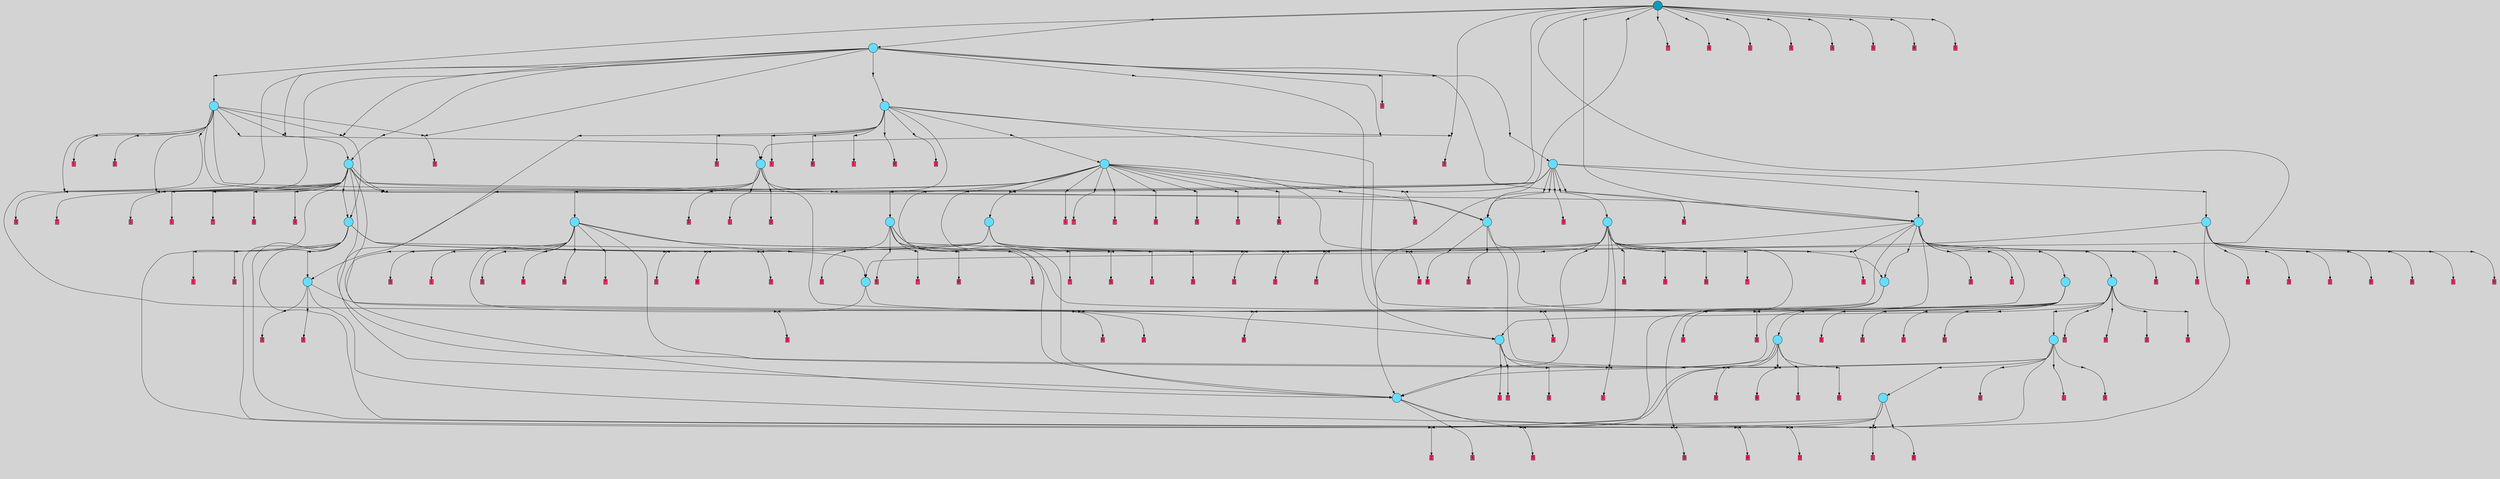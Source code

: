 // File exported with GEGELATI v1.3.1
// On the 2024-07-09 17:36:09
// With the MARL::MarlTPGGraphDotExporter
digraph{
	graph[pad = "0.212, 0.055" bgcolor = lightgray]
	node[shape=circle style = filled label = ""]
		T4 [fillcolor="#66ddff"]
		T5 [fillcolor="#66ddff"]
		T81 [fillcolor="#66ddff"]
		T149 [fillcolor="#66ddff"]
		T164 [fillcolor="#66ddff"]
		T185 [fillcolor="#66ddff"]
		T302 [fillcolor="#66ddff"]
		T334 [fillcolor="#66ddff"]
		T389 [fillcolor="#66ddff"]
		T524 [fillcolor="#66ddff"]
		T528 [fillcolor="#66ddff"]
		T543 [fillcolor="#66ddff"]
		T568 [fillcolor="#66ddff"]
		T618 [fillcolor="#66ddff"]
		T699 [fillcolor="#66ddff"]
		T707 [fillcolor="#66ddff"]
		T760 [fillcolor="#66ddff"]
		T887 [fillcolor="#66ddff"]
		T1164 [fillcolor="#66ddff"]
		T1495 [fillcolor="#66ddff"]
		T1861 [fillcolor="#66ddff"]
		T1899 [fillcolor="#66ddff"]
		T2012 [fillcolor="#66ddff"]
		T2360 [fillcolor="#66ddff"]
		T2849 [fillcolor="#66ddff"]
		T3257 [fillcolor="#1199bb"]
		P37581 [fillcolor="#cccccc" shape=point] //
		I37581 [shape=box style=invis label="5|4&4|1#4|3&#92;n6|0&4|6#0|3&#92;n8|3&4|5#3|3&#92;n8|0&4|0#2|7&#92;n1|0&3|3#2|1&#92;n7|0&1|6#1|6&#92;n2|5&0|4#1|7&#92;n2|5&4|4#4|2&#92;n"]
		P37581 -> I37581[style=invis]
		A25463 [fillcolor="#ff3366" shape=box margin=0.03 width=0 height=0 label="4"]
		T4 -> P37581 -> A25463
		P37582 [fillcolor="#cccccc" shape=point] //
		I37582 [shape=box style=invis label="6|6&4|7#3|2&#92;n2|4&1|0#3|6&#92;n3|3&2|1#3|7&#92;n6|4&4|1#1|3&#92;n7|1&1|2#4|1&#92;n2|3&2|2#2|1&#92;n5|4&2|7#3|4&#92;n3|7&0|5#3|1&#92;n"]
		P37582 -> I37582[style=invis]
		A25464 [fillcolor="#ff3366" shape=box margin=0.03 width=0 height=0 label="5"]
		T4 -> P37582 -> A25464
		P37583 [fillcolor="#cccccc" shape=point] //
		I37583 [shape=box style=invis label="1|6&4|3#1|7&#92;n1|3&0|6#3|3&#92;n2|6&3|3#1|2&#92;n5|6&2|2#3|0&#92;n4|6&3|7#0|1&#92;n3|2&4|2#2|1&#92;n8|3&1|6#4|3&#92;n"]
		P37583 -> I37583[style=invis]
		A25465 [fillcolor="#ff3366" shape=box margin=0.03 width=0 height=0 label="5"]
		T5 -> P37583 -> A25465
		P37584 [fillcolor="#cccccc" shape=point] //
		I37584 [shape=box style=invis label="1|1&3|6#1|4&#92;n7|0&2|0#1|6&#92;n8|4&3|5#1|0&#92;n5|4&0|4#2|7&#92;n4|1&0|5#1|4&#92;n0|7&2|3#0|4&#92;n"]
		P37584 -> I37584[style=invis]
		A25466 [fillcolor="#ff3366" shape=box margin=0.03 width=0 height=0 label="6"]
		T5 -> P37584 -> A25466
		P37585 [fillcolor="#cccccc" shape=point] //
		I37585 [shape=box style=invis label="2|3&0|6#0|0&#92;n4|3&3|1#0|7&#92;n6|3&3|4#2|1&#92;n4|5&2|1#3|1&#92;n1|1&2|2#3|2&#92;n0|6&3|6#3|7&#92;n4|6&4|2#3|4&#92;n2|4&3|1#3|4&#92;n2|3&3|3#4|6&#92;n"]
		P37585 -> I37585[style=invis]
		A25467 [fillcolor="#ff3366" shape=box margin=0.03 width=0 height=0 label="3"]
		T4 -> P37585 -> A25467
		P37586 [fillcolor="#cccccc" shape=point] //
		I37586 [shape=box style=invis label="6|2&4|0#0|0&#92;n6|1&1|4#0|6&#92;n2|4&3|1#1|6&#92;n2|1&1|3#4|3&#92;n6|4&1|7#0|2&#92;n7|2&0|3#4|5&#92;n5|7&1|4#0|1&#92;n0|2&2|6#1|4&#92;n7|1&1|0#1|7&#92;n2|7&3|3#1|4&#92;n"]
		P37586 -> I37586[style=invis]
		A25468 [fillcolor="#ff3366" shape=box margin=0.03 width=0 height=0 label="1"]
		T81 -> P37586 -> A25468
		P37587 [fillcolor="#cccccc" shape=point] //
		I37587 [shape=box style=invis label="2|6&3|0#1|7&#92;n2|6&2|5#4|5&#92;n7|4&4|3#2|0&#92;n8|0&4|2#2|3&#92;n5|4&0|6#3|4&#92;n3|0&0|2#1|7&#92;n"]
		P37587 -> I37587[style=invis]
		A25469 [fillcolor="#ff3366" shape=box margin=0.03 width=0 height=0 label="2"]
		T81 -> P37587 -> A25469
		P37588 [fillcolor="#cccccc" shape=point] //
		I37588 [shape=box style=invis label="3|1&0|4#3|4&#92;n1|2&4|5#2|0&#92;n6|4&2|5#3|5&#92;n"]
		P37588 -> I37588[style=invis]
		A25470 [fillcolor="#ff3366" shape=box margin=0.03 width=0 height=0 label="6"]
		T81 -> P37588 -> A25470
		P37589 [fillcolor="#cccccc" shape=point] //
		I37589 [shape=box style=invis label="6|3&0|5#4|2&#92;n5|7&4|5#3|7&#92;n"]
		P37589 -> I37589[style=invis]
		A25471 [fillcolor="#ff3366" shape=box margin=0.03 width=0 height=0 label="3"]
		T81 -> P37589 -> A25471
		P37590 [fillcolor="#cccccc" shape=point] //
		I37590 [shape=box style=invis label="3|0&2|1#1|2&#92;n"]
		P37590 -> I37590[style=invis]
		A25472 [fillcolor="#ff3366" shape=box margin=0.03 width=0 height=0 label="8"]
		T81 -> P37590 -> A25472
		P37591 [fillcolor="#cccccc" shape=point] //
		I37591 [shape=box style=invis label="5|1&2|0#4|2&#92;n1|3&0|4#2|6&#92;n5|4&2|3#1|1&#92;n3|6&0|5#0|4&#92;n2|4&1|6#0|4&#92;n5|3&4|0#3|1&#92;n0|1&4|3#3|4&#92;n6|2&1|3#4|3&#92;n"]
		P37591 -> I37591[style=invis]
		A25473 [fillcolor="#ff3366" shape=box margin=0.03 width=0 height=0 label="4"]
		T149 -> P37591 -> A25473
		P37592 [fillcolor="#cccccc" shape=point] //
		I37592 [shape=box style=invis label="1|0&2|2#0|7&#92;n8|2&1|1#4|1&#92;n3|7&0|7#2|4&#92;n0|3&2|3#1|6&#92;n2|4&3|0#1|5&#92;n6|3&3|4#3|1&#92;n3|4&3|3#3|4&#92;n2|3&3|2#2|1&#92;n"]
		P37592 -> I37592[style=invis]
		A25474 [fillcolor="#ff3366" shape=box margin=0.03 width=0 height=0 label="3"]
		T149 -> P37592 -> A25474
		T149 -> P37582
		P37593 [fillcolor="#cccccc" shape=point] //
		I37593 [shape=box style=invis label="0|1&2|6#3|5&#92;n2|0&4|2#2|1&#92;n"]
		P37593 -> I37593[style=invis]
		A25475 [fillcolor="#ff3366" shape=box margin=0.03 width=0 height=0 label="8"]
		T164 -> P37593 -> A25475
		P37594 [fillcolor="#cccccc" shape=point] //
		I37594 [shape=box style=invis label="6|3&0|5#4|2&#92;n5|7&4|5#3|7&#92;n4|2&2|4#1|3&#92;n"]
		P37594 -> I37594[style=invis]
		A25476 [fillcolor="#ff3366" shape=box margin=0.03 width=0 height=0 label="3"]
		T164 -> P37594 -> A25476
		P37595 [fillcolor="#cccccc" shape=point] //
		I37595 [shape=box style=invis label="5|7&4|5#3|7&#92;n8|6&3|6#0|1&#92;n"]
		P37595 -> I37595[style=invis]
		A25477 [fillcolor="#ff3366" shape=box margin=0.03 width=0 height=0 label="3"]
		T164 -> P37595 -> A25477
		T164 -> P37586
		T185 -> P37586
		P37596 [fillcolor="#cccccc" shape=point] //
		I37596 [shape=box style=invis label="2|6&3|0#1|2&#92;n2|6&2|5#4|5&#92;n7|4&4|3#2|0&#92;n3|0&0|2#1|7&#92;n5|4&0|6#3|4&#92;n8|0&4|2#2|3&#92;n"]
		P37596 -> I37596[style=invis]
		T185 -> P37596 -> T81
		P37597 [fillcolor="#cccccc" shape=point] //
		I37597 [shape=box style=invis label="6|2&4|0#0|0&#92;n6|1&1|4#0|6&#92;n2|4&3|0#1|6&#92;n2|1&1|3#4|3&#92;n6|4&1|7#0|2&#92;n2|7&3|3#1|4&#92;n5|7&1|4#0|1&#92;n0|2&2|6#1|4&#92;n7|1&1|0#1|7&#92;n7|2&0|3#4|5&#92;n"]
		P37597 -> I37597[style=invis]
		A25478 [fillcolor="#ff3366" shape=box margin=0.03 width=0 height=0 label="1"]
		T185 -> P37597 -> A25478
		P37598 [fillcolor="#cccccc" shape=point] //
		I37598 [shape=box style=invis label="5|1&4|5#3|7&#92;n3|7&2|0#4|3&#92;n6|0&4|2#2|5&#92;n"]
		P37598 -> I37598[style=invis]
		A25479 [fillcolor="#ff3366" shape=box margin=0.03 width=0 height=0 label="3"]
		T185 -> P37598 -> A25479
		P37599 [fillcolor="#cccccc" shape=point] //
		I37599 [shape=box style=invis label="3|5&3|7#0|1&#92;n4|1&0|7#4|5&#92;n1|3&1|4#2|3&#92;n1|1&0|2#3|4&#92;n7|3&3|3#0|1&#92;n3|7&2|7#2|6&#92;n3|3&2|3#4|0&#92;n1|3&0|3#2|5&#92;n8|2&0|5#1|4&#92;n6|7&1|7#0|6&#92;n"]
		P37599 -> I37599[style=invis]
		A25480 [fillcolor="#ff3366" shape=box margin=0.03 width=0 height=0 label="0"]
		T185 -> P37599 -> A25480
		P37600 [fillcolor="#cccccc" shape=point] //
		I37600 [shape=box style=invis label="3|1&2|4#0|7&#92;n6|6&3|4#2|3&#92;n"]
		P37600 -> I37600[style=invis]
		A25481 [fillcolor="#ff3366" shape=box margin=0.03 width=0 height=0 label="0"]
		T185 -> P37600 -> A25481
		P37601 [fillcolor="#cccccc" shape=point] //
		I37601 [shape=box style=invis label="3|3&2|1#1|2&#92;n"]
		P37601 -> I37601[style=invis]
		A25482 [fillcolor="#ff3366" shape=box margin=0.03 width=0 height=0 label="8"]
		T185 -> P37601 -> A25482
		P37602 [fillcolor="#cccccc" shape=point] //
		I37602 [shape=box style=invis label="6|2&4|4#1|1&#92;n3|0&2|1#3|2&#92;n"]
		P37602 -> I37602[style=invis]
		A25483 [fillcolor="#ff3366" shape=box margin=0.03 width=0 height=0 label="8"]
		T302 -> P37602 -> A25483
		T302 -> P37585
		P37603 [fillcolor="#cccccc" shape=point] //
		I37603 [shape=box style=invis label="1|0&2|2#0|7&#92;n6|3&3|4#3|1&#92;n3|7&0|7#2|0&#92;n2|4&3|0#1|5&#92;n8|2&1|1#4|1&#92;n3|4&3|3#3|4&#92;n2|3&3|2#2|1&#92;n"]
		P37603 -> I37603[style=invis]
		A25484 [fillcolor="#ff3366" shape=box margin=0.03 width=0 height=0 label="3"]
		T302 -> P37603 -> A25484
		T302 -> P37600
		P37604 [fillcolor="#cccccc" shape=point] //
		I37604 [shape=box style=invis label="3|4&1|0#2|0&#92;n6|3&1|6#3|2&#92;n2|7&3|3#3|1&#92;n1|1&2|0#1|7&#92;n0|6&0|6#2|4&#92;n8|2&4|3#3|7&#92;n1|0&0|6#3|0&#92;n"]
		P37604 -> I37604[style=invis]
		A25485 [fillcolor="#ff3366" shape=box margin=0.03 width=0 height=0 label="1"]
		T334 -> P37604 -> A25485
		T334 -> P37587
		T334 -> P37587
		T334 -> P37601
		P37605 [fillcolor="#cccccc" shape=point] //
		I37605 [shape=box style=invis label="6|3&3|0#2|6&#92;n"]
		P37605 -> I37605[style=invis]
		T334 -> P37605 -> T149
		P37606 [fillcolor="#cccccc" shape=point] //
		I37606 [shape=box style=invis label="8|4&1|5#1|0&#92;n7|0&2|0#1|6&#92;n1|1&3|6#1|4&#92;n5|4&0|4#2|7&#92;n0|7&2|3#0|4&#92;n"]
		P37606 -> I37606[style=invis]
		A25486 [fillcolor="#ff3366" shape=box margin=0.03 width=0 height=0 label="6"]
		T334 -> P37606 -> A25486
		P37607 [fillcolor="#cccccc" shape=point] //
		I37607 [shape=box style=invis label="0|1&4|2#0|4&#92;n2|0&4|5#2|4&#92;n6|3&2|3#4|7&#92;n2|3&4|5#0|7&#92;n"]
		P37607 -> I37607[style=invis]
		A25487 [fillcolor="#ff3366" shape=box margin=0.03 width=0 height=0 label="7"]
		T389 -> P37607 -> A25487
		P37608 [fillcolor="#cccccc" shape=point] //
		I37608 [shape=box style=invis label="5|3&4|5#3|7&#92;n"]
		P37608 -> I37608[style=invis]
		A25488 [fillcolor="#ff3366" shape=box margin=0.03 width=0 height=0 label="3"]
		T389 -> P37608 -> A25488
		P37609 [fillcolor="#cccccc" shape=point] //
		I37609 [shape=box style=invis label="1|2&2|5#2|0&#92;n0|3&1|2#2|0&#92;n2|5&0|6#1|3&#92;n6|6&2|5#0|6&#92;n2|0&2|0#1|2&#92;n5|7&3|4#3|0&#92;n6|5&0|2#2|4&#92;n3|2&4|7#1|2&#92;n7|7&0|0#3|2&#92;n"]
		P37609 -> I37609[style=invis]
		A25489 [fillcolor="#ff3366" shape=box margin=0.03 width=0 height=0 label="1"]
		T389 -> P37609 -> A25489
		P37610 [fillcolor="#cccccc" shape=point] //
		I37610 [shape=box style=invis label="8|1&3|2#4|0&#92;n7|0&3|6#4|2&#92;n6|4&0|6#4|6&#92;n7|3&1|3#4|3&#92;n2|4&3|7#1|6&#92;n"]
		P37610 -> I37610[style=invis]
		A25490 [fillcolor="#ff3366" shape=box margin=0.03 width=0 height=0 label="1"]
		T389 -> P37610 -> A25490
		P37611 [fillcolor="#cccccc" shape=point] //
		I37611 [shape=box style=invis label="1|0&2|1#0|5&#92;n5|3&0|7#1|6&#92;n"]
		P37611 -> I37611[style=invis]
		A25491 [fillcolor="#ff3366" shape=box margin=0.03 width=0 height=0 label="7"]
		T524 -> P37611 -> A25491
		P37612 [fillcolor="#cccccc" shape=point] //
		I37612 [shape=box style=invis label="7|0&2|6#2|7&#92;n3|2&1|0#1|1&#92;n"]
		P37612 -> I37612[style=invis]
		A25492 [fillcolor="#ff3366" shape=box margin=0.03 width=0 height=0 label="3"]
		T524 -> P37612 -> A25492
		P37613 [fillcolor="#cccccc" shape=point] //
		I37613 [shape=box style=invis label="8|0&1|2#3|3&#92;n0|0&0|2#2|6&#92;n"]
		P37613 -> I37613[style=invis]
		A25493 [fillcolor="#ff3366" shape=box margin=0.03 width=0 height=0 label="0"]
		T524 -> P37613 -> A25493
		P37614 [fillcolor="#cccccc" shape=point] //
		I37614 [shape=box style=invis label="3|5&0|1#0|6&#92;n3|7&4|1#1|2&#92;n5|0&0|4#3|4&#92;n"]
		P37614 -> I37614[style=invis]
		T524 -> P37614 -> T185
		P37615 [fillcolor="#cccccc" shape=point] //
		I37615 [shape=box style=invis label="2|1&0|6#1|0&#92;n3|0&3|7#4|4&#92;n2|7&3|3#4|5&#92;n1|1&2|2#3|7&#92;n6|3&3|4#2|1&#92;n2|5&3|1#4|4&#92;n4|5&2|1#3|1&#92;n2|3&3|3#4|6&#92;n"]
		P37615 -> I37615[style=invis]
		A25494 [fillcolor="#ff3366" shape=box margin=0.03 width=0 height=0 label="3"]
		T524 -> P37615 -> A25494
		P37616 [fillcolor="#cccccc" shape=point] //
		I37616 [shape=box style=invis label="2|3&2|6#0|0&#92;n4|3&3|1#0|7&#92;n6|3&3|4#2|1&#92;n1|1&2|2#3|2&#92;n0|6&3|6#3|7&#92;n2|3&3|3#4|6&#92;n2|4&3|1#3|4&#92;n4|6&4|2#3|4&#92;n"]
		P37616 -> I37616[style=invis]
		A25495 [fillcolor="#ff3366" shape=box margin=0.03 width=0 height=0 label="3"]
		T524 -> P37616 -> A25495
		P37617 [fillcolor="#cccccc" shape=point] //
		I37617 [shape=box style=invis label="7|6&1|7#0|0&#92;n3|7&1|5#2|3&#92;n8|4&3|5#1|0&#92;n4|1&0|5#1|4&#92;n7|0&2|0#1|6&#92;n4|7&2|3#1|4&#92;n"]
		P37617 -> I37617[style=invis]
		T524 -> P37617 -> T389
		P37618 [fillcolor="#cccccc" shape=point] //
		I37618 [shape=box style=invis label="6|2&1|3#4|3&#92;n0|3&4|2#4|5&#92;n1|3&0|4#2|6&#92;n5|4&2|3#1|1&#92;n3|6&0|5#0|4&#92;n2|4&1|6#0|4&#92;n5|3&4|0#3|1&#92;n0|1&4|3#3|4&#92;n5|1&2|0#3|2&#92;n"]
		P37618 -> I37618[style=invis]
		A25496 [fillcolor="#ff3366" shape=box margin=0.03 width=0 height=0 label="4"]
		T528 -> P37618 -> A25496
		P37619 [fillcolor="#cccccc" shape=point] //
		I37619 [shape=box style=invis label="7|6&3|7#0|3&#92;n1|0&4|6#4|3&#92;n"]
		P37619 -> I37619[style=invis]
		T528 -> P37619 -> T334
		P37620 [fillcolor="#cccccc" shape=point] //
		I37620 [shape=box style=invis label="8|4&3|4#1|1&#92;n1|0&3|6#2|2&#92;n8|4&3|3#3|3&#92;n"]
		P37620 -> I37620[style=invis]
		A25497 [fillcolor="#ff3366" shape=box margin=0.03 width=0 height=0 label="3"]
		T528 -> P37620 -> A25497
		P37621 [fillcolor="#cccccc" shape=point] //
		I37621 [shape=box style=invis label="3|0&3|5#2|2&#92;n1|3&2|4#3|3&#92;n"]
		P37621 -> I37621[style=invis]
		A25498 [fillcolor="#ff3366" shape=box margin=0.03 width=0 height=0 label="3"]
		T528 -> P37621 -> A25498
		P37622 [fillcolor="#cccccc" shape=point] //
		I37622 [shape=box style=invis label="5|0&1|4#2|2&#92;n6|6&0|4#0|7&#92;n"]
		P37622 -> I37622[style=invis]
		A25499 [fillcolor="#ff3366" shape=box margin=0.03 width=0 height=0 label="0"]
		T528 -> P37622 -> A25499
		P37623 [fillcolor="#cccccc" shape=point] //
		I37623 [shape=box style=invis label="4|7&2|5#3|1&#92;n7|4&1|3#1|0&#92;n5|4&2|7#3|4&#92;n1|0&0|0#4|5&#92;n4|4&1|0#3|6&#92;n5|3&2|7#1|5&#92;n6|6&4|7#3|2&#92;n0|3&2|1#3|7&#92;n2|2&0|0#1|1&#92;n"]
		P37623 -> I37623[style=invis]
		A25500 [fillcolor="#ff3366" shape=box margin=0.03 width=0 height=0 label="5"]
		T528 -> P37623 -> A25500
		T528 -> P37585
		P37624 [fillcolor="#cccccc" shape=point] //
		I37624 [shape=box style=invis label="8|7&3|7#0|6&#92;n6|6&2|4#4|0&#92;n"]
		P37624 -> I37624[style=invis]
		A25501 [fillcolor="#ff3366" shape=box margin=0.03 width=0 height=0 label="2"]
		T543 -> P37624 -> A25501
		P37625 [fillcolor="#cccccc" shape=point] //
		I37625 [shape=box style=invis label="0|6&3|6#3|7&#92;n2|4&0|6#0|0&#92;n6|3&3|4#2|1&#92;n4|0&2|1#4|1&#92;n1|1&2|2#3|2&#92;n2|3&3|3#4|6&#92;n4|6&4|2#3|4&#92;n"]
		P37625 -> I37625[style=invis]
		A25502 [fillcolor="#ff3366" shape=box margin=0.03 width=0 height=0 label="3"]
		T543 -> P37625 -> A25502
		P37626 [fillcolor="#cccccc" shape=point] //
		I37626 [shape=box style=invis label="4|3&1|6#4|3&#92;n1|6&4|3#1|7&#92;n8|4&0|0#1|1&#92;n0|0&0|0#2|2&#92;n2|4&3|3#1|2&#92;n3|5&1|3#1|7&#92;n4|6&3|7#0|1&#92;n5|6&2|2#3|0&#92;n"]
		P37626 -> I37626[style=invis]
		A25503 [fillcolor="#ff3366" shape=box margin=0.03 width=0 height=0 label="5"]
		T543 -> P37626 -> A25503
		P37627 [fillcolor="#cccccc" shape=point] //
		I37627 [shape=box style=invis label="7|3&0|0#0|6&#92;n8|6&4|0#3|3&#92;n5|0&1|5#4|2&#92;n7|6&3|6#0|4&#92;n"]
		P37627 -> I37627[style=invis]
		A25504 [fillcolor="#ff3366" shape=box margin=0.03 width=0 height=0 label="7"]
		T543 -> P37627 -> A25504
		P37628 [fillcolor="#cccccc" shape=point] //
		I37628 [shape=box style=invis label="3|2&3|6#0|2&#92;n0|0&0|3#2|5&#92;n"]
		P37628 -> I37628[style=invis]
		A25505 [fillcolor="#ff3366" shape=box margin=0.03 width=0 height=0 label="7"]
		T543 -> P37628 -> A25505
		P37629 [fillcolor="#cccccc" shape=point] //
		I37629 [shape=box style=invis label="4|1&0|1#1|1&#92;n0|3&2|4#1|6&#92;n8|6&3|0#2|7&#92;n2|0&2|7#4|0&#92;n"]
		P37629 -> I37629[style=invis]
		A25506 [fillcolor="#ff3366" shape=box margin=0.03 width=0 height=0 label="8"]
		T543 -> P37629 -> A25506
		T543 -> P37618
		T568 -> P37628
		P37630 [fillcolor="#cccccc" shape=point] //
		I37630 [shape=box style=invis label="5|2&1|2#2|1&#92;n5|5&4|1#2|1&#92;n0|1&2|4#0|2&#92;n6|0&2|7#0|1&#92;n4|2&4|0#3|0&#92;n0|2&0|0#1|4&#92;n7|2&0|6#1|4&#92;n3|4&1|4#4|4&#92;n"]
		P37630 -> I37630[style=invis]
		A25507 [fillcolor="#ff3366" shape=box margin=0.03 width=0 height=0 label="0"]
		T568 -> P37630 -> A25507
		P37631 [fillcolor="#cccccc" shape=point] //
		I37631 [shape=box style=invis label="6|4&1|7#0|2&#92;n5|2&1|1#1|1&#92;n6|1&1|4#0|6&#92;n2|0&3|1#1|6&#92;n2|1&1|3#4|3&#92;n7|1&1|0#1|7&#92;n5|7&1|4#0|1&#92;n0|2&2|6#1|4&#92;n7|4&0|3#4|5&#92;n2|7&3|3#1|4&#92;n"]
		P37631 -> I37631[style=invis]
		A25508 [fillcolor="#ff3366" shape=box margin=0.03 width=0 height=0 label="1"]
		T568 -> P37631 -> A25508
		P37632 [fillcolor="#cccccc" shape=point] //
		I37632 [shape=box style=invis label="7|7&1|2#1|6&#92;n0|0&0|7#2|1&#92;n"]
		P37632 -> I37632[style=invis]
		A25509 [fillcolor="#ff3366" shape=box margin=0.03 width=0 height=0 label="0"]
		T568 -> P37632 -> A25509
		P37633 [fillcolor="#cccccc" shape=point] //
		I37633 [shape=box style=invis label="8|3&1|6#4|3&#92;n2|4&3|3#1|2&#92;n1|7&0|7#3|5&#92;n8|4&0|0#4|1&#92;n0|0&0|0#2|2&#92;n3|5&4|5#4|5&#92;n1|6&4|3#1|7&#92;n4|6&3|7#0|1&#92;n5|6&2|2#3|0&#92;n"]
		P37633 -> I37633[style=invis]
		A25510 [fillcolor="#ff3366" shape=box margin=0.03 width=0 height=0 label="5"]
		T568 -> P37633 -> A25510
		P37634 [fillcolor="#cccccc" shape=point] //
		I37634 [shape=box style=invis label="2|3&3|5#4|0&#92;n4|5&3|6#2|2&#92;n3|6&2|0#0|7&#92;n8|0&0|0#2|2&#92;n5|3&2|0#3|2&#92;n6|5&1|5#2|1&#92;n8|6&0|0#3|7&#92;n6|1&4|7#4|6&#92;n"]
		P37634 -> I37634[style=invis]
		A25511 [fillcolor="#ff3366" shape=box margin=0.03 width=0 height=0 label="3"]
		T568 -> P37634 -> A25511
		P37635 [fillcolor="#cccccc" shape=point] //
		I37635 [shape=box style=invis label="6|4&1|7#0|2&#92;n6|1&1|4#0|6&#92;n2|0&3|1#1|6&#92;n2|1&1|3#4|3&#92;n6|2&4|0#0|0&#92;n7|2&0|3#4|5&#92;n5|7&1|4#0|1&#92;n0|2&2|6#1|4&#92;n7|1&1|0#1|7&#92;n2|7&3|3#1|4&#92;n"]
		P37635 -> I37635[style=invis]
		A25512 [fillcolor="#ff3366" shape=box margin=0.03 width=0 height=0 label="1"]
		T568 -> P37635 -> A25512
		T568 -> P37592
		P37636 [fillcolor="#cccccc" shape=point] //
		I37636 [shape=box style=invis label="5|2&1|2#2|1&#92;n5|5&0|1#2|1&#92;n0|1&2|4#0|2&#92;n7|2&0|6#1|2&#92;n6|0&2|7#0|1&#92;n0|2&0|0#1|4&#92;n4|2&4|0#3|0&#92;n3|4&1|4#4|4&#92;n"]
		P37636 -> I37636[style=invis]
		A25513 [fillcolor="#ff3366" shape=box margin=0.03 width=0 height=0 label="0"]
		T568 -> P37636 -> A25513
		P37637 [fillcolor="#cccccc" shape=point] //
		I37637 [shape=box style=invis label="7|6&4|6#2|7&#92;n4|6&3|7#0|0&#92;n1|3&0|6#3|3&#92;n5|6&4|2#3|0&#92;n4|1&3|3#3|7&#92;n7|0&4|2#4|5&#92;n1|6&4|3#1|7&#92;n"]
		P37637 -> I37637[style=invis]
		A25514 [fillcolor="#ff3366" shape=box margin=0.03 width=0 height=0 label="5"]
		T618 -> P37637 -> A25514
		P37638 [fillcolor="#cccccc" shape=point] //
		I37638 [shape=box style=invis label="4|5&2|5#4|7&#92;n3|1&2|3#4|0&#92;n2|0&0|5#0|1&#92;n"]
		P37638 -> I37638[style=invis]
		A25515 [fillcolor="#ff3366" shape=box margin=0.03 width=0 height=0 label="3"]
		T618 -> P37638 -> A25515
		P37639 [fillcolor="#cccccc" shape=point] //
		I37639 [shape=box style=invis label="5|6&2|2#3|7&#92;n8|2&3|0#4|1&#92;n7|0&2|3#3|0&#92;n3|2&0|4#1|3&#92;n5|5&3|2#0|0&#92;n"]
		P37639 -> I37639[style=invis]
		A25516 [fillcolor="#ff3366" shape=box margin=0.03 width=0 height=0 label="3"]
		T618 -> P37639 -> A25516
		P37640 [fillcolor="#cccccc" shape=point] //
		I37640 [shape=box style=invis label="8|6&0|5#3|5&#92;n2|3&0|6#0|0&#92;n4|3&3|1#0|7&#92;n6|3&3|4#2|1&#92;n0|6&3|6#3|7&#92;n1|1&2|2#3|2&#92;n4|0&2|1#3|1&#92;n4|6&4|2#3|4&#92;n2|4&3|1#3|4&#92;n2|3&3|3#4|6&#92;n"]
		P37640 -> I37640[style=invis]
		A25517 [fillcolor="#ff3366" shape=box margin=0.03 width=0 height=0 label="3"]
		T618 -> P37640 -> A25517
		T618 -> P37593
		T618 -> P37609
		P37641 [fillcolor="#cccccc" shape=point] //
		I37641 [shape=box style=invis label="1|2&1|4#1|0&#92;n2|4&1|1#1|1&#92;n6|2&0|5#1|4&#92;n7|0&1|1#3|2&#92;n3|5&3|6#2|7&#92;n3|3&2|3#4|0&#92;n0|7&2|5#3|2&#92;n5|5&4|2#4|2&#92;n7|2&1|5#3|0&#92;n7|7&0|1#2|4&#92;n"]
		P37641 -> I37641[style=invis]
		T618 -> P37641 -> T5
		P37642 [fillcolor="#cccccc" shape=point] //
		I37642 [shape=box style=invis label="6|6&1|3#0|2&#92;n1|1&0|6#1|7&#92;n5|0&3|4#0|5&#92;n1|2&3|0#2|5&#92;n"]
		P37642 -> I37642[style=invis]
		A25518 [fillcolor="#ff3366" shape=box margin=0.03 width=0 height=0 label="0"]
		T618 -> P37642 -> A25518
		T618 -> P37589
		P37643 [fillcolor="#cccccc" shape=point] //
		I37643 [shape=box style=invis label="6|5&3|0#2|3&#92;n1|0&1|1#2|1&#92;n2|7&3|4#4|1&#92;n"]
		P37643 -> I37643[style=invis]
		T618 -> P37643 -> T149
		P37644 [fillcolor="#cccccc" shape=point] //
		I37644 [shape=box style=invis label="7|0&4|0#2|0&#92;n4|4&4|3#4|3&#92;n1|7&3|1#0|6&#92;n"]
		P37644 -> I37644[style=invis]
		T618 -> P37644 -> T4
		P37645 [fillcolor="#cccccc" shape=point] //
		I37645 [shape=box style=invis label="5|7&2|5#3|7&#92;n"]
		P37645 -> I37645[style=invis]
		A25519 [fillcolor="#ff3366" shape=box margin=0.03 width=0 height=0 label="3"]
		T618 -> P37645 -> A25519
		P37646 [fillcolor="#cccccc" shape=point] //
		I37646 [shape=box style=invis label="6|4&3|0#2|2&#92;n0|0&2|4#0|2&#92;n"]
		P37646 -> I37646[style=invis]
		A25520 [fillcolor="#ff3366" shape=box margin=0.03 width=0 height=0 label="7"]
		T618 -> P37646 -> A25520
		P37647 [fillcolor="#cccccc" shape=point] //
		I37647 [shape=box style=invis label="1|6&4|3#1|7&#92;n1|3&0|6#3|3&#92;n3|0&4|2#2|1&#92;n4|1&3|3#3|7&#92;n4|6&3|7#0|1&#92;n5|6&2|2#3|0&#92;n8|3&1|6#4|3&#92;n"]
		P37647 -> I37647[style=invis]
		A25521 [fillcolor="#ff3366" shape=box margin=0.03 width=0 height=0 label="5"]
		T699 -> P37647 -> A25521
		T699 -> P37638
		P37648 [fillcolor="#cccccc" shape=point] //
		I37648 [shape=box style=invis label="2|0&1|2#2|1&#92;n0|1&2|6#3|5&#92;n"]
		P37648 -> I37648[style=invis]
		A25522 [fillcolor="#ff3366" shape=box margin=0.03 width=0 height=0 label="8"]
		T699 -> P37648 -> A25522
		T699 -> P37609
		P37649 [fillcolor="#cccccc" shape=point] //
		I37649 [shape=box style=invis label="1|2&1|4#1|0&#92;n3|5&3|6#2|7&#92;n6|2&0|5#1|4&#92;n7|0&1|1#3|2&#92;n2|4&1|1#1|1&#92;n3|7&2|3#4|0&#92;n0|7&2|5#3|2&#92;n5|5&4|2#4|2&#92;n7|2&1|5#3|0&#92;n7|7&0|1#2|4&#92;n"]
		P37649 -> I37649[style=invis]
		T699 -> P37649 -> T5
		P37650 [fillcolor="#cccccc" shape=point] //
		I37650 [shape=box style=invis label="6|1&3|0#2|3&#92;n2|7&3|4#4|1&#92;n1|0&1|1#2|1&#92;n"]
		P37650 -> I37650[style=invis]
		T699 -> P37650 -> T149
		P37651 [fillcolor="#cccccc" shape=point] //
		I37651 [shape=box style=invis label="3|5&3|7#0|1&#92;n4|1&0|7#4|5&#92;n1|3&1|4#2|3&#92;n1|3&0|3#2|5&#92;n7|3&3|3#0|1&#92;n8|2&0|0#0|4&#92;n3|3&2|7#2|6&#92;n3|3&2|3#4|0&#92;n1|1&0|2#3|4&#92;n6|7&1|7#0|6&#92;n"]
		P37651 -> I37651[style=invis]
		A25523 [fillcolor="#ff3366" shape=box margin=0.03 width=0 height=0 label="0"]
		T699 -> P37651 -> A25523
		T699 -> P37583
		P37652 [fillcolor="#cccccc" shape=point] //
		I37652 [shape=box style=invis label="0|0&0|3#2|5&#92;n5|3&4|5#4|2&#92;n"]
		P37652 -> I37652[style=invis]
		A25524 [fillcolor="#ff3366" shape=box margin=0.03 width=0 height=0 label="7"]
		T699 -> P37652 -> A25524
		P37653 [fillcolor="#cccccc" shape=point] //
		I37653 [shape=box style=invis label="6|3&3|4#2|1&#92;n2|0&4|5#2|2&#92;n1|2&2|2#3|2&#92;n4|3&0|1#0|7&#92;n4|4&0|1#3|4&#92;n"]
		P37653 -> I37653[style=invis]
		A25525 [fillcolor="#ff3366" shape=box margin=0.03 width=0 height=0 label="3"]
		T699 -> P37653 -> A25525
		P37654 [fillcolor="#cccccc" shape=point] //
		I37654 [shape=box style=invis label="4|0&1|6#4|1&#92;n3|4&0|7#3|6&#92;n7|0&1|1#0|0&#92;n"]
		P37654 -> I37654[style=invis]
		A25526 [fillcolor="#ff3366" shape=box margin=0.03 width=0 height=0 label="3"]
		T699 -> P37654 -> A25526
		P37655 [fillcolor="#cccccc" shape=point] //
		I37655 [shape=box style=invis label="7|2&4|0#0|0&#92;n6|6&1|7#1|7&#92;n2|1&1|3#4|3&#92;n6|1&1|4#0|2&#92;n8|1&4|6#4|6&#92;n0|0&2|6#1|4&#92;n7|2&0|3#4|5&#92;n5|4&3|1#1|6&#92;n2|7&0|3#1|4&#92;n6|4&1|7#1|2&#92;n"]
		P37655 -> I37655[style=invis]
		A25527 [fillcolor="#ff3366" shape=box margin=0.03 width=0 height=0 label="1"]
		T699 -> P37655 -> A25527
		P37656 [fillcolor="#cccccc" shape=point] //
		I37656 [shape=box style=invis label="6|1&1|4#0|6&#92;n0|4&1|7#0|2&#92;n7|5&4|5#2|5&#92;n6|2&4|0#0|0&#92;n2|4&3|1#1|6&#92;n0|0&2|6#1|4&#92;n5|7&1|4#0|1&#92;n3|6&3|1#2|6&#92;n3|7&1|5#0|2&#92;n"]
		P37656 -> I37656[style=invis]
		A25528 [fillcolor="#ff3366" shape=box margin=0.03 width=0 height=0 label="1"]
		T707 -> P37656 -> A25528
		P37657 [fillcolor="#cccccc" shape=point] //
		I37657 [shape=box style=invis label="1|5&4|2#2|5&#92;n5|2&1|1#2|0&#92;n6|1&4|1#2|1&#92;n8|0&2|2#1|7&#92;n8|3&1|5#2|2&#92;n"]
		P37657 -> I37657[style=invis]
		A25529 [fillcolor="#ff3366" shape=box margin=0.03 width=0 height=0 label="3"]
		T707 -> P37657 -> A25529
		P37658 [fillcolor="#cccccc" shape=point] //
		I37658 [shape=box style=invis label="0|0&3|4#3|4&#92;n"]
		P37658 -> I37658[style=invis]
		A25530 [fillcolor="#ff3366" shape=box margin=0.03 width=0 height=0 label="5"]
		T707 -> P37658 -> A25530
		P37659 [fillcolor="#cccccc" shape=point] //
		I37659 [shape=box style=invis label="2|0&2|2#2|1&#92;n0|3&4|6#1|5&#92;n3|3&1|1#3|7&#92;n6|4&4|1#1|3&#92;n2|4&1|0#3|6&#92;n5|4&2|7#3|4&#92;n3|7&0|5#3|7&#92;n"]
		P37659 -> I37659[style=invis]
		A25531 [fillcolor="#ff3366" shape=box margin=0.03 width=0 height=0 label="5"]
		T707 -> P37659 -> A25531
		P37660 [fillcolor="#cccccc" shape=point] //
		I37660 [shape=box style=invis label="5|4&0|0#0|7&#92;n4|1&3|4#2|5&#92;n6|0&0|0#2|7&#92;n4|0&1|4#4|0&#92;n3|3&4|0#4|0&#92;n1|7&3|1#3|6&#92;n7|6&1|1#2|6&#92;n"]
		P37660 -> I37660[style=invis]
		A25532 [fillcolor="#ff3366" shape=box margin=0.03 width=0 height=0 label="1"]
		T707 -> P37660 -> A25532
		P37661 [fillcolor="#cccccc" shape=point] //
		I37661 [shape=box style=invis label="3|0&2|1#1|2&#92;n6|2&4|4#1|1&#92;n"]
		P37661 -> I37661[style=invis]
		A25533 [fillcolor="#ff3366" shape=box margin=0.03 width=0 height=0 label="8"]
		T707 -> P37661 -> A25533
		P37662 [fillcolor="#cccccc" shape=point] //
		I37662 [shape=box style=invis label="7|2&0|7#2|5&#92;n3|4&4|3#4|1&#92;n2|6&1|0#2|0&#92;n0|0&1|1#3|1&#92;n"]
		P37662 -> I37662[style=invis]
		A25534 [fillcolor="#ff3366" shape=box margin=0.03 width=0 height=0 label="7"]
		T707 -> P37662 -> A25534
		P37663 [fillcolor="#cccccc" shape=point] //
		I37663 [shape=box style=invis label="6|1&1|4#0|6&#92;n0|4&1|7#0|2&#92;n3|7&1|5#0|2&#92;n6|2&4|0#0|0&#92;n2|4&3|1#1|6&#92;n0|0&2|6#1|4&#92;n0|7&1|4#0|1&#92;n3|6&3|1#2|6&#92;n1|7&1|7#2|6&#92;n7|5&4|5#2|5&#92;n"]
		P37663 -> I37663[style=invis]
		A25535 [fillcolor="#ff3366" shape=box margin=0.03 width=0 height=0 label="1"]
		T760 -> P37663 -> A25535
		T760 -> P37657
		T760 -> P37589
		T760 -> P37659
		T760 -> P37660
		T760 -> P37661
		P37664 [fillcolor="#cccccc" shape=point] //
		I37664 [shape=box style=invis label="4|6&3|1#4|0&#92;n4|1&2|2#3|2&#92;n5|0&3|1#2|0&#92;n2|3&0|6#4|0&#92;n2|4&2|0#0|3&#92;n2|7&0|4#1|3&#92;n1|7&0|3#1|2&#92;n"]
		P37664 -> I37664[style=invis]
		A25536 [fillcolor="#ff3366" shape=box margin=0.03 width=0 height=0 label="3"]
		T760 -> P37664 -> A25536
		P37665 [fillcolor="#cccccc" shape=point] //
		I37665 [shape=box style=invis label="2|0&3|2#2|6&#92;n8|5&2|6#0|4&#92;n7|2&2|5#4|5&#92;n3|1&2|3#4|0&#92;n"]
		P37665 -> I37665[style=invis]
		T760 -> P37665 -> T164
		T760 -> P37588
		T760 -> P37587
		P37666 [fillcolor="#cccccc" shape=point] //
		I37666 [shape=box style=invis label="1|6&4|3#1|7&#92;n1|3&0|6#3|3&#92;n3|1&1|0#0|0&#92;n3|0&4|2#2|1&#92;n4|1&3|3#4|7&#92;n4|6&3|7#0|1&#92;n5|6&2|2#3|0&#92;n"]
		P37666 -> I37666[style=invis]
		A25537 [fillcolor="#ff3366" shape=box margin=0.03 width=0 height=0 label="5"]
		T887 -> P37666 -> A25537
		P37667 [fillcolor="#cccccc" shape=point] //
		I37667 [shape=box style=invis label="2|3&0|6#0|7&#92;n2|3&3|3#4|6&#92;n4|3&0|0#2|0&#92;n6|3&3|4#2|1&#92;n1|1&2|2#3|2&#92;n8|2&1|2#1|5&#92;n4|4&3|1#3|4&#92;n4|5&2|1#3|1&#92;n"]
		P37667 -> I37667[style=invis]
		A25538 [fillcolor="#ff3366" shape=box margin=0.03 width=0 height=0 label="3"]
		T887 -> P37667 -> A25538
		P37668 [fillcolor="#cccccc" shape=point] //
		I37668 [shape=box style=invis label="6|3&3|2#1|0&#92;n6|6&4|4#4|6&#92;n2|1&3|2#4|6&#92;n1|0&1|1#4|1&#92;n4|1&3|3#3|6&#92;n5|3&1|1#3|6&#92;n"]
		P37668 -> I37668[style=invis]
		T887 -> P37668 -> T524
		P37669 [fillcolor="#cccccc" shape=point] //
		I37669 [shape=box style=invis label="7|0&4|0#2|0&#92;n1|7&3|1#0|6&#92;n8|2&2|7#3|2&#92;n"]
		P37669 -> I37669[style=invis]
		T887 -> P37669 -> T4
		T887 -> P37593
		T887 -> P37609
		P37670 [fillcolor="#cccccc" shape=point] //
		I37670 [shape=box style=invis label="8|7&3|3#1|7&#92;n3|2&4|2#1|5&#92;n3|0&1|6#4|4&#92;n4|6&3|7#0|7&#92;n"]
		P37670 -> I37670[style=invis]
		T887 -> P37670 -> T528
		T887 -> P37585
		T887 -> P37640
		P37671 [fillcolor="#cccccc" shape=point] //
		I37671 [shape=box style=invis label="4|0&2|7#3|1&#92;n4|7&4|6#2|5&#92;n"]
		P37671 -> I37671[style=invis]
		A25539 [fillcolor="#ff3366" shape=box margin=0.03 width=0 height=0 label="3"]
		T887 -> P37671 -> A25539
		T887 -> P37653
		P37672 [fillcolor="#cccccc" shape=point] //
		I37672 [shape=box style=invis label="1|2&2|5#2|0&#92;n0|3&1|2#2|0&#92;n2|5&0|2#1|3&#92;n3|2&4|7#1|2&#92;n2|0&2|0#1|2&#92;n5|7&3|4#3|0&#92;n6|5&0|2#2|4&#92;n6|6&2|5#0|6&#92;n7|7&0|0#3|2&#92;n4|4&3|0#0|7&#92;n"]
		P37672 -> I37672[style=invis]
		A25540 [fillcolor="#ff3366" shape=box margin=0.03 width=0 height=0 label="1"]
		T887 -> P37672 -> A25540
		P37673 [fillcolor="#cccccc" shape=point] //
		I37673 [shape=box style=invis label="5|0&1|2#2|3&#92;n4|7&1|4#1|6&#92;n1|4&2|5#3|0&#92;n0|4&0|4#3|2&#92;n1|6&2|3#3|2&#92;n"]
		P37673 -> I37673[style=invis]
		A25541 [fillcolor="#ff3366" shape=box margin=0.03 width=0 height=0 label="1"]
		T1164 -> P37673 -> A25541
		P37674 [fillcolor="#cccccc" shape=point] //
		I37674 [shape=box style=invis label="8|6&0|5#3|5&#92;n2|3&0|6#0|3&#92;n6|3&3|4#2|1&#92;n1|1&2|2#3|2&#92;n0|6&3|6#3|7&#92;n4|3&3|1#0|7&#92;n2|3&3|3#4|1&#92;n4|6&4|2#3|4&#92;n6|0&4|5#3|4&#92;n"]
		P37674 -> I37674[style=invis]
		A25542 [fillcolor="#ff3366" shape=box margin=0.03 width=0 height=0 label="3"]
		T1164 -> P37674 -> A25542
		P37675 [fillcolor="#cccccc" shape=point] //
		I37675 [shape=box style=invis label="4|0&2|1#3|0&#92;n1|0&1|1#2|5&#92;n6|5&3|0#2|1&#92;n2|7&0|4#4|1&#92;n3|7&1|7#0|3&#92;n"]
		P37675 -> I37675[style=invis]
		T1164 -> P37675 -> T149
		P37676 [fillcolor="#cccccc" shape=point] //
		I37676 [shape=box style=invis label="1|0&4|7#0|7&#92;n1|7&3|7#3|7&#92;n5|6&0|7#0|1&#92;n0|5&2|6#3|3&#92;n3|5&4|5#4|4&#92;n7|2&4|0#1|3&#92;n7|7&2|0#2|2&#92;n"]
		P37676 -> I37676[style=invis]
		T1164 -> P37676 -> T707
		P37677 [fillcolor="#cccccc" shape=point] //
		I37677 [shape=box style=invis label="7|0&0|1#2|3&#92;n4|5&3|7#0|3&#92;n5|3&1|3#4|7&#92;n2|5&3|2#2|3&#92;n0|6&0|3#2|3&#92;n"]
		P37677 -> I37677[style=invis]
		A25543 [fillcolor="#ff3366" shape=box margin=0.03 width=0 height=0 label="7"]
		T1164 -> P37677 -> A25543
		P37678 [fillcolor="#cccccc" shape=point] //
		I37678 [shape=box style=invis label="0|0&2|5#0|4&#92;n0|6&4|0#4|6&#92;n0|0&4|2#2|0&#92;n7|0&4|3#1|1&#92;n5|3&3|0#4|3&#92;n3|4&2|2#0|3&#92;n"]
		P37678 -> I37678[style=invis]
		T1164 -> P37678 -> T149
		P37679 [fillcolor="#cccccc" shape=point] //
		I37679 [shape=box style=invis label="8|6&4|0#3|3&#92;n5|5&1|5#4|2&#92;n7|6&3|6#0|4&#92;n"]
		P37679 -> I37679[style=invis]
		A25544 [fillcolor="#ff3366" shape=box margin=0.03 width=0 height=0 label="7"]
		T1164 -> P37679 -> A25544
		P37680 [fillcolor="#cccccc" shape=point] //
		I37680 [shape=box style=invis label="3|2&0|4#2|3&#92;n8|2&3|0#4|1&#92;n5|5&3|2#0|0&#92;n5|6&2|2#3|7&#92;n4|0&2|3#3|0&#92;n"]
		P37680 -> I37680[style=invis]
		A25545 [fillcolor="#ff3366" shape=box margin=0.03 width=0 height=0 label="3"]
		T1164 -> P37680 -> A25545
		P37681 [fillcolor="#cccccc" shape=point] //
		I37681 [shape=box style=invis label="2|0&4|7#2|5&#92;n7|4&4|3#3|5&#92;n1|6&2|3#4|3&#92;n"]
		P37681 -> I37681[style=invis]
		T1164 -> P37681 -> T887
		P37682 [fillcolor="#cccccc" shape=point] //
		I37682 [shape=box style=invis label="3|0&0|5#1|4&#92;n0|0&0|3#2|5&#92;n"]
		P37682 -> I37682[style=invis]
		A25546 [fillcolor="#ff3366" shape=box margin=0.03 width=0 height=0 label="7"]
		T1164 -> P37682 -> A25546
		P37683 [fillcolor="#cccccc" shape=point] //
		I37683 [shape=box style=invis label="8|6&0|5#3|5&#92;n4|0&2|1#3|1&#92;n4|3&3|1#0|7&#92;n6|3&3|4#2|1&#92;n0|6&3|6#3|7&#92;n2|3&3|3#4|6&#92;n2|3&1|6#0|0&#92;n8|4&3|1#3|4&#92;n1|1&2|2#3|2&#92;n"]
		P37683 -> I37683[style=invis]
		A25547 [fillcolor="#ff3366" shape=box margin=0.03 width=0 height=0 label="3"]
		T1164 -> P37683 -> A25547
		P37684 [fillcolor="#cccccc" shape=point] //
		I37684 [shape=box style=invis label="4|1&0|4#1|0&#92;n4|7&0|6#1|1&#92;n6|4&3|3#3|4&#92;n3|6&3|4#1|1&#92;n0|0&1|5#1|6&#92;n5|2&2|7#4|4&#92;n"]
		P37684 -> I37684[style=invis]
		A25548 [fillcolor="#ff3366" shape=box margin=0.03 width=0 height=0 label="7"]
		T1164 -> P37684 -> A25548
		P37685 [fillcolor="#cccccc" shape=point] //
		I37685 [shape=box style=invis label="2|0&2|7#1|6&#92;n5|1&1|3#2|6&#92;n"]
		P37685 -> I37685[style=invis]
		T1164 -> P37685 -> T302
		P37686 [fillcolor="#cccccc" shape=point] //
		I37686 [shape=box style=invis label="1|6&1|6#2|5&#92;n6|2&0|7#1|3&#92;n8|2&0|5#3|4&#92;n6|7&2|7#0|1&#92;n1|2&4|4#3|7&#92;n6|3&2|3#0|1&#92;n7|0&3|2#0|4&#92;n"]
		P37686 -> I37686[style=invis]
		A25549 [fillcolor="#ff3366" shape=box margin=0.03 width=0 height=0 label="8"]
		T1164 -> P37686 -> A25549
		T1164 -> P37645
		P37687 [fillcolor="#cccccc" shape=point] //
		I37687 [shape=box style=invis label="1|6&4|3#1|7&#92;n6|1&0|6#3|3&#92;n8|3&1|6#4|3&#92;n4|1&3|3#3|7&#92;n3|0&4|2#2|1&#92;n6|0&1|1#2|6&#92;n2|5&0|6#3|2&#92;n4|6&3|7#0|1&#92;n"]
		P37687 -> I37687[style=invis]
		A25550 [fillcolor="#ff3366" shape=box margin=0.03 width=0 height=0 label="5"]
		T1495 -> P37687 -> A25550
		P37688 [fillcolor="#cccccc" shape=point] //
		I37688 [shape=box style=invis label="1|2&2|5#2|0&#92;n2|0&2|0#1|2&#92;n6|6&2|5#0|6&#92;n0|3&1|1#2|0&#92;n5|7&3|4#3|0&#92;n6|5&0|2#2|4&#92;n3|2&4|7#1|2&#92;n7|7&0|0#3|2&#92;n"]
		P37688 -> I37688[style=invis]
		A25551 [fillcolor="#ff3366" shape=box margin=0.03 width=0 height=0 label="1"]
		T1495 -> P37688 -> A25551
		P37689 [fillcolor="#cccccc" shape=point] //
		I37689 [shape=box style=invis label="6|4&0|7#1|0&#92;n7|0&2|1#3|0&#92;n"]
		P37689 -> I37689[style=invis]
		A25552 [fillcolor="#ff3366" shape=box margin=0.03 width=0 height=0 label="8"]
		T1495 -> P37689 -> A25552
		P37690 [fillcolor="#cccccc" shape=point] //
		I37690 [shape=box style=invis label="7|1&2|6#1|7&#92;n6|4&4|0#0|0&#92;n6|1&1|4#0|1&#92;n6|4&1|7#0|2&#92;n2|0&4|6#3|1&#92;n7|2&0|3#4|0&#92;n2|1&1|3#4|3&#92;n2|4&3|1#1|6&#92;n8|6&2|0#1|3&#92;n"]
		P37690 -> I37690[style=invis]
		A25553 [fillcolor="#ff3366" shape=box margin=0.03 width=0 height=0 label="1"]
		T1495 -> P37690 -> A25553
		P37691 [fillcolor="#cccccc" shape=point] //
		I37691 [shape=box style=invis label="3|0&4|3#4|6&#92;n5|7&0|0#4|1&#92;n"]
		P37691 -> I37691[style=invis]
		A25554 [fillcolor="#ff3366" shape=box margin=0.03 width=0 height=0 label="8"]
		T1495 -> P37691 -> A25554
		T1495 -> P37585
		P37692 [fillcolor="#cccccc" shape=point] //
		I37692 [shape=box style=invis label="6|2&1|3#4|3&#92;n5|3&4|0#3|1&#92;n1|3&0|4#2|6&#92;n5|4&2|3#1|1&#92;n2|4&1|6#0|4&#92;n0|3&0|2#4|5&#92;n0|1&4|3#3|4&#92;n5|1&2|0#3|2&#92;n"]
		P37692 -> I37692[style=invis]
		A25555 [fillcolor="#ff3366" shape=box margin=0.03 width=0 height=0 label="3"]
		T1495 -> P37692 -> A25555
		P37693 [fillcolor="#cccccc" shape=point] //
		I37693 [shape=box style=invis label="2|7&1|5#1|6&#92;n5|0&2|6#0|4&#92;n5|3&0|7#1|6&#92;n"]
		P37693 -> I37693[style=invis]
		T1495 -> P37693 -> T543
		P37694 [fillcolor="#cccccc" shape=point] //
		I37694 [shape=box style=invis label="4|4&3|1#3|4&#92;n6|3&3|4#2|1&#92;n2|3&3|3#4|6&#92;n7|0&4|2#3|2&#92;n4|6&2|1#3|1&#92;n1|6&3|6#3|7&#92;n4|3&3|1#0|7&#92;n2|3&2|6#0|7&#92;n3|4&2|0#0|2&#92;n"]
		P37694 -> I37694[style=invis]
		A25556 [fillcolor="#ff3366" shape=box margin=0.03 width=0 height=0 label="3"]
		T1495 -> P37694 -> A25556
		P37695 [fillcolor="#cccccc" shape=point] //
		I37695 [shape=box style=invis label="1|0&1|1#2|6&#92;n6|5&3|0#2|3&#92;n"]
		P37695 -> I37695[style=invis]
		T1495 -> P37695 -> T149
		P37696 [fillcolor="#cccccc" shape=point] //
		I37696 [shape=box style=invis label="8|0&4|7#2|3&#92;n3|4&1|1#1|5&#92;n"]
		P37696 -> I37696[style=invis]
		T1495 -> P37696 -> T1164
		T1861 -> P37674
		P37697 [fillcolor="#cccccc" shape=point] //
		I37697 [shape=box style=invis label="3|7&1|7#0|3&#92;n1|0&1|1#2|5&#92;n6|5&3|0#2|1&#92;n2|7&3|4#4|1&#92;n4|0&2|1#3|0&#92;n"]
		P37697 -> I37697[style=invis]
		T1861 -> P37697 -> T149
		T1861 -> P37676
		P37698 [fillcolor="#cccccc" shape=point] //
		I37698 [shape=box style=invis label="1|0&2|2#3|0&#92;n1|6&3|6#1|6&#92;n3|2&4|4#3|7&#92;n"]
		P37698 -> I37698[style=invis]
		A25557 [fillcolor="#ff3366" shape=box margin=0.03 width=0 height=0 label="3"]
		T1861 -> P37698 -> A25557
		P37699 [fillcolor="#cccccc" shape=point] //
		I37699 [shape=box style=invis label="1|0&4|7#2|5&#92;n5|3&1|7#0|2&#92;n"]
		P37699 -> I37699[style=invis]
		T1861 -> P37699 -> T887
		P37700 [fillcolor="#cccccc" shape=point] //
		I37700 [shape=box style=invis label="2|0&2|7#1|6&#92;n"]
		P37700 -> I37700[style=invis]
		T1861 -> P37700 -> T302
		P37701 [fillcolor="#cccccc" shape=point] //
		I37701 [shape=box style=invis label="0|6&1|2#2|7&#92;n4|2&3|5#3|5&#92;n8|0&0|1#2|4&#92;n"]
		P37701 -> I37701[style=invis]
		A25558 [fillcolor="#ff3366" shape=box margin=0.03 width=0 height=0 label="6"]
		T1861 -> P37701 -> A25558
		P37702 [fillcolor="#cccccc" shape=point] //
		I37702 [shape=box style=invis label="7|0&3|1#3|4&#92;n"]
		P37702 -> I37702[style=invis]
		T1861 -> P37702 -> T618
		P37703 [fillcolor="#cccccc" shape=point] //
		I37703 [shape=box style=invis label="4|3&4|6#2|6&#92;n6|0&3|5#0|0&#92;n"]
		P37703 -> I37703[style=invis]
		T1861 -> P37703 -> T568
		P37704 [fillcolor="#cccccc" shape=point] //
		I37704 [shape=box style=invis label="2|1&2|7#1|6&#92;n3|0&1|4#3|4&#92;n"]
		P37704 -> I37704[style=invis]
		T1861 -> P37704 -> T302
		T1899 -> P37700
		P37705 [fillcolor="#cccccc" shape=point] //
		I37705 [shape=box style=invis label="1|4&0|3#2|0&#92;n3|5&4|5#4|5&#92;n1|6&4|3#1|7&#92;n0|0&0|0#2|2&#92;n4|4&3|3#1|2&#92;n2|5&4|5#0|7&#92;n8|0&0|0#4|1&#92;n2|6&1|4#3|1&#92;n7|3&3|1#4|0&#92;n5|7&1|6#2|5&#92;n"]
		P37705 -> I37705[style=invis]
		A25559 [fillcolor="#ff3366" shape=box margin=0.03 width=0 height=0 label="5"]
		T1899 -> P37705 -> A25559
		P37706 [fillcolor="#cccccc" shape=point] //
		I37706 [shape=box style=invis label="0|0&1|5#2|1&#92;n5|3&2|1#3|4&#92;n"]
		P37706 -> I37706[style=invis]
		T1899 -> P37706 -> T699
		P37707 [fillcolor="#cccccc" shape=point] //
		I37707 [shape=box style=invis label="3|1&2|3#4|4&#92;n2|4&0|5#3|6&#92;n3|0&2|5#1|7&#92;n3|2&2|5#4|5&#92;n"]
		P37707 -> I37707[style=invis]
		T1899 -> P37707 -> T164
		T1899 -> P37593
		P37708 [fillcolor="#cccccc" shape=point] //
		I37708 [shape=box style=invis label="5|0&1|2#2|2&#92;n1|4&2|5#3|0&#92;n4|7&1|4#1|6&#92;n0|4&0|4#3|2&#92;n1|6&2|3#3|2&#92;n"]
		P37708 -> I37708[style=invis]
		A25560 [fillcolor="#ff3366" shape=box margin=0.03 width=0 height=0 label="1"]
		T1899 -> P37708 -> A25560
		P37709 [fillcolor="#cccccc" shape=point] //
		I37709 [shape=box style=invis label="8|6&0|5#3|5&#92;n2|3&0|6#0|3&#92;n6|3&3|4#2|1&#92;n1|1&2|2#3|2&#92;n4|6&4|2#3|4&#92;n4|3&3|1#0|7&#92;n2|3&3|3#4|1&#92;n2|2&0|3#1|4&#92;n0|6&1|6#3|7&#92;n6|0&4|5#3|4&#92;n"]
		P37709 -> I37709[style=invis]
		A25561 [fillcolor="#ff3366" shape=box margin=0.03 width=0 height=0 label="3"]
		T1899 -> P37709 -> A25561
		P37710 [fillcolor="#cccccc" shape=point] //
		I37710 [shape=box style=invis label="5|0&1|2#2|3&#92;n1|6&2|3#3|2&#92;n1|4&2|5#2|0&#92;n4|7&1|4#1|6&#92;n"]
		P37710 -> I37710[style=invis]
		A25562 [fillcolor="#ff3366" shape=box margin=0.03 width=0 height=0 label="1"]
		T2012 -> P37710 -> A25562
		P37711 [fillcolor="#cccccc" shape=point] //
		I37711 [shape=box style=invis label="3|2&0|4#2|3&#92;n5|4&1|6#1|1&#92;n5|6&2|2#3|7&#92;n7|0&2|3#3|0&#92;n5|7&3|2#0|0&#92;n"]
		P37711 -> I37711[style=invis]
		A25563 [fillcolor="#ff3366" shape=box margin=0.03 width=0 height=0 label="3"]
		T2012 -> P37711 -> A25563
		P37712 [fillcolor="#cccccc" shape=point] //
		I37712 [shape=box style=invis label="3|7&1|7#0|3&#92;n4|0&1|1#3|0&#92;n8|3&3|6#1|3&#92;n2|7&3|4#4|1&#92;n1|0&1|1#2|5&#92;n"]
		P37712 -> I37712[style=invis]
		A25564 [fillcolor="#ff3366" shape=box margin=0.03 width=0 height=0 label="1"]
		T2012 -> P37712 -> A25564
		T2012 -> P37676
		P37713 [fillcolor="#cccccc" shape=point] //
		I37713 [shape=box style=invis label="0|1&4|0#4|6&#92;n5|3&3|0#4|3&#92;n0|3&4|2#2|0&#92;n0|0&2|5#0|4&#92;n3|4&2|2#0|3&#92;n"]
		P37713 -> I37713[style=invis]
		T2012 -> P37713 -> T760
		P37714 [fillcolor="#cccccc" shape=point] //
		I37714 [shape=box style=invis label="8|3&4|3#1|6&#92;n3|1&0|4#0|3&#92;n6|5&2|2#3|7&#92;n1|0&4|0#2|4&#92;n8|4&4|7#2|3&#92;n"]
		P37714 -> I37714[style=invis]
		A25565 [fillcolor="#ff3366" shape=box margin=0.03 width=0 height=0 label="7"]
		T2012 -> P37714 -> A25565
		P37715 [fillcolor="#cccccc" shape=point] //
		I37715 [shape=box style=invis label="1|0&2|2#3|0&#92;n4|4&1|7#0|1&#92;n3|2&4|4#3|7&#92;n3|7&3|0#4|6&#92;n"]
		P37715 -> I37715[style=invis]
		A25566 [fillcolor="#ff3366" shape=box margin=0.03 width=0 height=0 label="3"]
		T2012 -> P37715 -> A25566
		P37716 [fillcolor="#cccccc" shape=point] //
		I37716 [shape=box style=invis label="4|0&2|3#1|0&#92;n3|2&0|4#2|3&#92;n8|2&3|0#4|1&#92;n5|6&2|2#3|7&#92;n5|5&3|2#0|0&#92;n8|5&3|6#1|3&#92;n"]
		P37716 -> I37716[style=invis]
		A25567 [fillcolor="#ff3366" shape=box margin=0.03 width=0 height=0 label="3"]
		T2012 -> P37716 -> A25567
		T2012 -> P37681
		T2012 -> P37682
		T2012 -> P37700
		T2012 -> P37587
		T2012 -> P37612
		T2012 -> P37681
		T2012 -> P37601
		P37717 [fillcolor="#cccccc" shape=point] //
		I37717 [shape=box style=invis label="1|4&2|5#0|0&#92;n1|6&2|3#3|2&#92;n5|0&1|2#2|3&#92;n4|7&1|4#1|6&#92;n"]
		P37717 -> I37717[style=invis]
		A25568 [fillcolor="#ff3366" shape=box margin=0.03 width=0 height=0 label="1"]
		T2360 -> P37717 -> A25568
		T2360 -> P37711
		P37718 [fillcolor="#cccccc" shape=point] //
		I37718 [shape=box style=invis label="1|0&4|7#0|7&#92;n1|0&3|6#4|7&#92;n1|7&3|7#3|7&#92;n0|5&2|7#3|3&#92;n5|6&0|7#0|1&#92;n3|5&4|5#4|4&#92;n7|2&4|0#1|3&#92;n7|7&2|0#2|2&#92;n"]
		P37718 -> I37718[style=invis]
		T2360 -> P37718 -> T1899
		P37719 [fillcolor="#cccccc" shape=point] //
		I37719 [shape=box style=invis label="3|4&1|1#2|7&#92;n5|3&3|0#4|3&#92;n0|3&4|2#2|0&#92;n0|0&2|5#0|4&#92;n3|4&2|2#0|1&#92;n0|1&4|0#4|6&#92;n"]
		P37719 -> I37719[style=invis]
		T2360 -> P37719 -> T760
		T2360 -> P37681
		T2360 -> P37682
		T2360 -> P37700
		P37720 [fillcolor="#cccccc" shape=point] //
		I37720 [shape=box style=invis label="2|6&2|5#4|5&#92;n2|6&3|0#1|7&#92;n7|4&4|3#2|0&#92;n5|4&0|6#3|4&#92;n3|0&4|2#1|7&#92;n"]
		P37720 -> I37720[style=invis]
		A25569 [fillcolor="#ff3366" shape=box margin=0.03 width=0 height=0 label="2"]
		T2360 -> P37720 -> A25569
		P37721 [fillcolor="#cccccc" shape=point] //
		I37721 [shape=box style=invis label="6|0&4|3#3|5&#92;n"]
		P37721 -> I37721[style=invis]
		A25570 [fillcolor="#ff3366" shape=box margin=0.03 width=0 height=0 label="3"]
		T2360 -> P37721 -> A25570
		P37722 [fillcolor="#cccccc" shape=point] //
		I37722 [shape=box style=invis label="6|3&3|3#4|1&#92;n7|0&2|0#1|6&#92;n3|7&4|5#2|3&#92;n7|6&1|6#0|0&#92;n7|6&0|6#4|3&#92;n4|1&0|5#1|4&#92;n4|7&2|3#1|4&#92;n"]
		P37722 -> I37722[style=invis]
		T2360 -> P37722 -> T389
		P37723 [fillcolor="#cccccc" shape=point] //
		I37723 [shape=box style=invis label="3|5&2|7#4|3&#92;n8|0&2|0#4|3&#92;n6|5&2|6#4|3&#92;n3|7&4|4#4|2&#92;n4|1&1|4#0|0&#92;n"]
		P37723 -> I37723[style=invis]
		T2360 -> P37723 -> T2012
		T2849 -> P37711
		P37724 [fillcolor="#cccccc" shape=point] //
		I37724 [shape=box style=invis label="1|0&4|7#0|7&#92;n1|7&3|7#3|7&#92;n0|5&2|7#3|3&#92;n7|2&4|7#1|3&#92;n3|5&4|5#4|4&#92;n5|6&0|7#0|1&#92;n7|7&2|0#2|2&#92;n5|3&3|4#4|0&#92;n"]
		P37724 -> I37724[style=invis]
		T2849 -> P37724 -> T1899
		T2849 -> P37719
		P37725 [fillcolor="#cccccc" shape=point] //
		I37725 [shape=box style=invis label="1|6&2|3#4|2&#92;n7|4&4|3#3|5&#92;n2|0&4|7#2|5&#92;n"]
		P37725 -> I37725[style=invis]
		T2849 -> P37725 -> T887
		P37726 [fillcolor="#cccccc" shape=point] //
		I37726 [shape=box style=invis label="7|0&2|0#1|6&#92;n6|3&3|6#4|1&#92;n3|7&4|5#2|3&#92;n7|6&1|6#0|0&#92;n7|6&0|6#4|3&#92;n4|1&0|5#1|4&#92;n4|7&2|3#1|4&#92;n"]
		P37726 -> I37726[style=invis]
		T2849 -> P37726 -> T389
		P37727 [fillcolor="#cccccc" shape=point] //
		I37727 [shape=box style=invis label="3|3&0|0#4|3&#92;n6|7&3|3#4|7&#92;n6|0&3|1#2|0&#92;n"]
		P37727 -> I37727[style=invis]
		T2849 -> P37727 -> T2012
		P37728 [fillcolor="#cccccc" shape=point] //
		I37728 [shape=box style=invis label="4|2&0|5#0|3&#92;n1|2&2|3#1|0&#92;n4|0&4|0#4|2&#92;n1|0&1|5#3|6&#92;n5|0&4|5#3|5&#92;n"]
		P37728 -> I37728[style=invis]
		T2849 -> P37728 -> T1861
		T2849 -> P37682
		T2849 -> P37723
		P37729 [fillcolor="#cccccc" shape=point] //
		I37729 [shape=box style=invis label="2|3&0|6#0|7&#92;n2|3&3|5#4|6&#92;n8|0&4|6#2|4&#92;n4|3&0|6#2|0&#92;n6|5&2|1#0|1&#92;n3|5&0|1#3|7&#92;n0|0&0|7#1|4&#92;n8|2&2|2#1|5&#92;n5|0&0|7#2|3&#92;n4|4&3|1#3|4&#92;n"]
		P37729 -> I37729[style=invis]
		A25571 [fillcolor="#ff3366" shape=box margin=0.03 width=0 height=0 label="3"]
		T2849 -> P37729 -> A25571
		P37730 [fillcolor="#cccccc" shape=point] //
		I37730 [shape=box style=invis label="0|0&4|1#3|1&#92;n0|2&4|0#2|5&#92;n3|4&1|0#2|3&#92;n5|2&3|4#0|7&#92;n"]
		P37730 -> I37730[style=invis]
		T2849 -> P37730 -> T1495
		T2849 -> P37721
		P37731 [fillcolor="#cccccc" shape=point] //
		I37731 [shape=box style=invis label="1|0&4|7#0|7&#92;n1|0&3|6#4|7&#92;n1|7&3|7#3|7&#92;n0|5&2|7#3|3&#92;n5|6&0|7#0|1&#92;n3|5&4|5#4|4&#92;n1|2&1|2#2|6&#92;n7|2&4|0#1|3&#92;n7|7&2|7#2|2&#92;n"]
		P37731 -> I37731[style=invis]
		T3257 -> P37731 -> T2360
		P37732 [fillcolor="#cccccc" shape=point] //
		I37732 [shape=box style=invis label="2|4&1|4#4|5&#92;n6|0&2|7#1|6&#92;n8|3&0|6#0|3&#92;n"]
		P37732 -> I37732[style=invis]
		T3257 -> P37732 -> T302
		P37733 [fillcolor="#cccccc" shape=point] //
		I37733 [shape=box style=invis label="0|0&1|5#1|6&#92;n1|1&4|1#0|6&#92;n5|2&1|7#4|0&#92;n4|7&0|6#1|1&#92;n3|6&3|4#1|1&#92;n"]
		P37733 -> I37733[style=invis]
		A25572 [fillcolor="#ff3366" shape=box margin=0.03 width=0 height=0 label="7"]
		T3257 -> P37733 -> A25572
		T3257 -> P37700
		P37734 [fillcolor="#cccccc" shape=point] //
		I37734 [shape=box style=invis label="0|0&0|6#2|1&#92;n"]
		P37734 -> I37734[style=invis]
		A25573 [fillcolor="#ff3366" shape=box margin=0.03 width=0 height=0 label="4"]
		T3257 -> P37734 -> A25573
		P37735 [fillcolor="#cccccc" shape=point] //
		I37735 [shape=box style=invis label="1|7&3|1#3|6&#92;n3|3&4|0#1|3&#92;n4|1&3|4#2|5&#92;n6|0&0|0#2|7&#92;n4|0&1|4#4|0&#92;n3|3&4|0#4|0&#92;n5|4&0|0#4|7&#92;n7|6&1|1#2|6&#92;n"]
		P37735 -> I37735[style=invis]
		A25574 [fillcolor="#ff3366" shape=box margin=0.03 width=0 height=0 label="1"]
		T3257 -> P37735 -> A25574
		P37736 [fillcolor="#cccccc" shape=point] //
		I37736 [shape=box style=invis label="7|0&1|3#2|2&#92;n"]
		P37736 -> I37736[style=invis]
		A25575 [fillcolor="#ff3366" shape=box margin=0.03 width=0 height=0 label="5"]
		T3257 -> P37736 -> A25575
		P37737 [fillcolor="#cccccc" shape=point] //
		I37737 [shape=box style=invis label="6|0&4|3#3|1&#92;n"]
		P37737 -> I37737[style=invis]
		A25576 [fillcolor="#ff3366" shape=box margin=0.03 width=0 height=0 label="3"]
		T3257 -> P37737 -> A25576
		P37738 [fillcolor="#cccccc" shape=point] //
		I37738 [shape=box style=invis label="1|4&0|3#2|0&#92;n3|5&4|5#4|5&#92;n2|4&3|3#1|2&#92;n0|0&0|0#2|2&#92;n1|6&4|3#1|7&#92;n2|5&4|5#0|7&#92;n8|0&0|0#4|1&#92;n7|3&3|1#4|0&#92;n5|7&1|6#2|5&#92;n"]
		P37738 -> I37738[style=invis]
		A25577 [fillcolor="#ff3366" shape=box margin=0.03 width=0 height=0 label="5"]
		T3257 -> P37738 -> A25577
		T3257 -> P37694
		P37739 [fillcolor="#cccccc" shape=point] //
		I37739 [shape=box style=invis label="4|5&0|0#1|2&#92;n0|1&2|6#3|5&#92;n6|4&2|7#4|3&#92;n2|0&4|2#2|1&#92;n"]
		P37739 -> I37739[style=invis]
		A25578 [fillcolor="#ff3366" shape=box margin=0.03 width=0 height=0 label="8"]
		T3257 -> P37739 -> A25578
		T3257 -> P37659
		P37740 [fillcolor="#cccccc" shape=point] //
		I37740 [shape=box style=invis label="7|1&3|4#4|4&#92;n8|6&4|7#0|0&#92;n7|0&0|1#1|1&#92;n7|1&2|7#2|4&#92;n5|7&2|2#0|7&#92;n0|1&4|5#3|4&#92;n"]
		P37740 -> I37740[style=invis]
		T3257 -> P37740 -> T887
		P37741 [fillcolor="#cccccc" shape=point] //
		I37741 [shape=box style=invis label="2|1&3|1#0|0&#92;n2|0&2|0#1|6&#92;n5|4&0|4#3|2&#92;n6|7&1|6#4|5&#92;n"]
		P37741 -> I37741[style=invis]
		T3257 -> P37741 -> T2849
		P37742 [fillcolor="#cccccc" shape=point] //
		I37742 [shape=box style=invis label="2|0&2|2#2|1&#92;n6|4&4|1#2|3&#92;n3|3&1|1#3|7&#92;n0|3&4|6#1|5&#92;n2|4&1|0#3|6&#92;n5|4&2|7#3|4&#92;n2|4&1|6#1|5&#92;n3|7&0|5#3|7&#92;n"]
		P37742 -> I37742[style=invis]
		A25579 [fillcolor="#ff3366" shape=box margin=0.03 width=0 height=0 label="5"]
		T3257 -> P37742 -> A25579
		{ rank= same T3257 }
}
